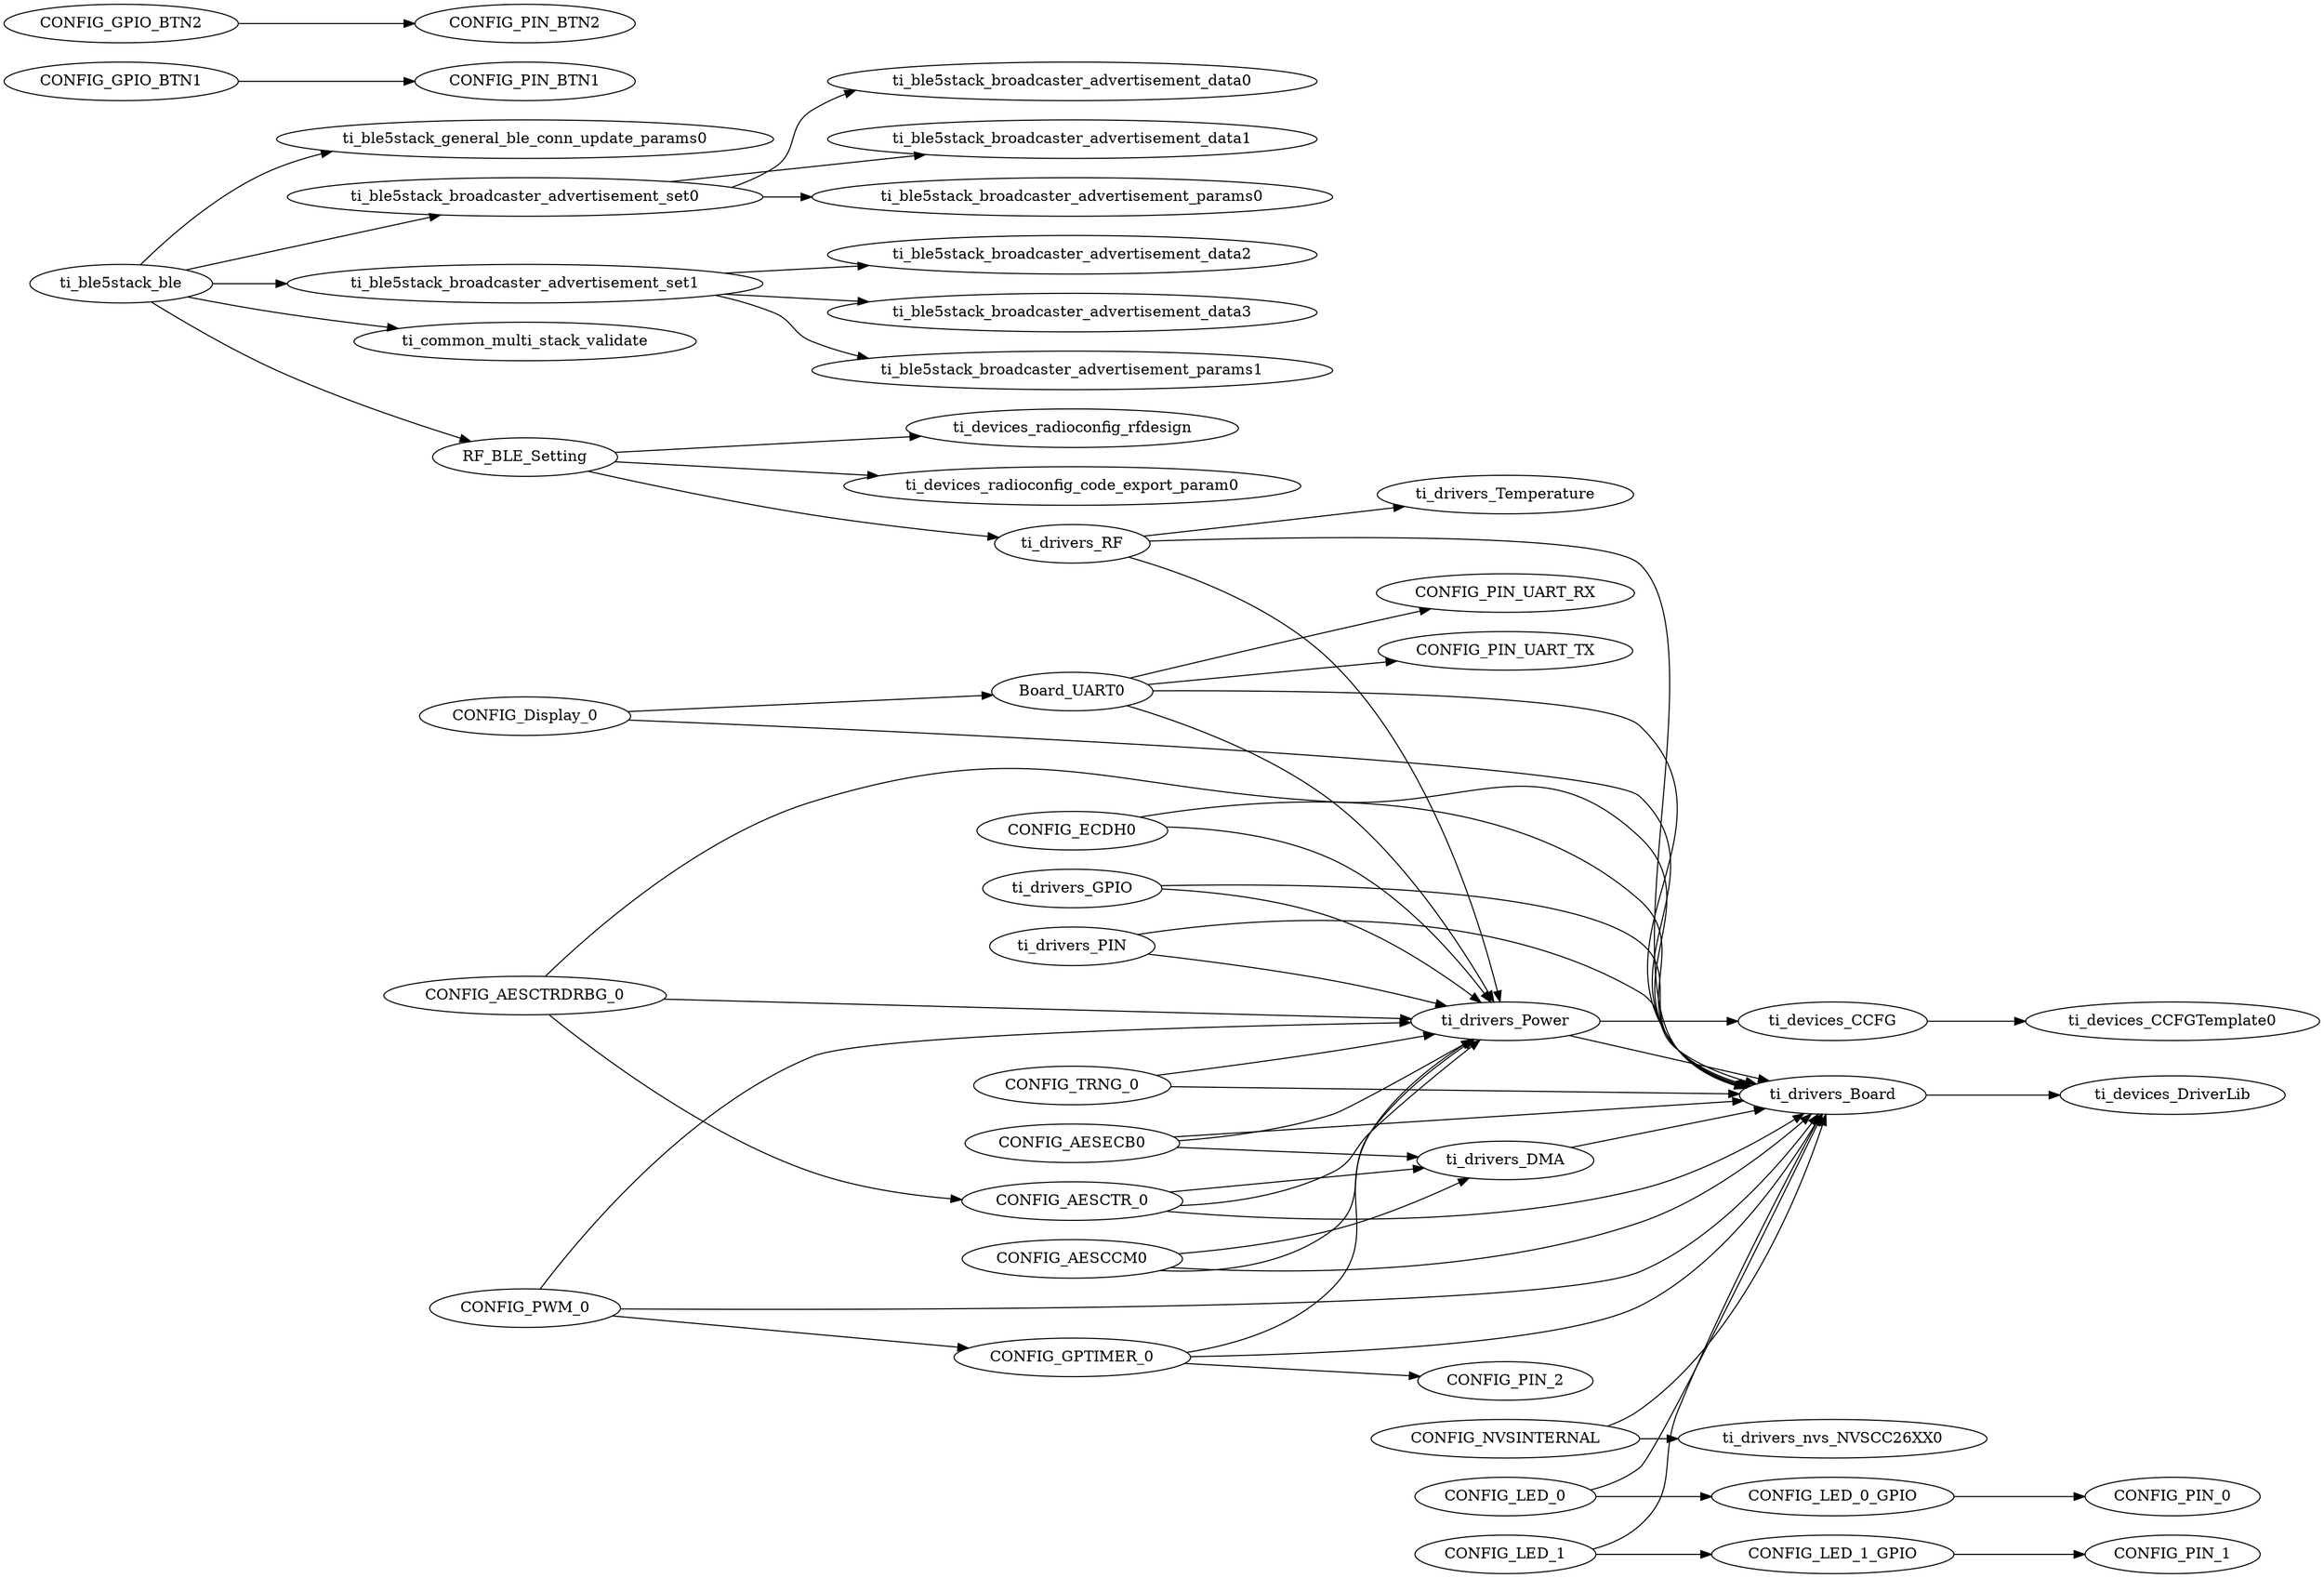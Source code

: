 digraph Model
{
    graph[rankdir=LR]

    // mod.$name=/ti/ble5stack/ble
    ti_ble5stack_ble -> ti_common_multi_stack_validate
    ti_ble5stack_ble -> RF_BLE_Setting
    ti_ble5stack_ble -> ti_ble5stack_general_ble_conn_update_params0
    ti_ble5stack_ble -> ti_ble5stack_broadcaster_advertisement_set0
    ti_ble5stack_ble -> ti_ble5stack_broadcaster_advertisement_set1

    // mod.$name=/ti/ble5stack/broadcaster/advertisement_data

    // mod.$name=/ti/ble5stack/broadcaster/advertisement_params

    // mod.$name=/ti/ble5stack/broadcaster/advertisement_set
    ti_ble5stack_broadcaster_advertisement_set0 -> ti_ble5stack_broadcaster_advertisement_params0
    ti_ble5stack_broadcaster_advertisement_set0 -> ti_ble5stack_broadcaster_advertisement_data0
    ti_ble5stack_broadcaster_advertisement_set0 -> ti_ble5stack_broadcaster_advertisement_data1
    ti_ble5stack_broadcaster_advertisement_set1 -> ti_ble5stack_broadcaster_advertisement_params1
    ti_ble5stack_broadcaster_advertisement_set1 -> ti_ble5stack_broadcaster_advertisement_data2
    ti_ble5stack_broadcaster_advertisement_set1 -> ti_ble5stack_broadcaster_advertisement_data3

    // mod.$name=/ti/ble5stack/general/ble_conn_update_params

    // mod.$name=/ti/common/multi_stack_validate

    // mod.$name=/ti/devices/CCFG
    ti_devices_CCFG -> ti_devices_CCFGTemplate0

    // mod.$name=/ti/devices/CCFGTemplate

    // mod.$name=/ti/devices/DriverLib

    // mod.$name=/ti/devices/radioconfig/code_export_param

    // mod.$name=/ti/devices/radioconfig/rfdesign

    // mod.$name=/ti/devices/radioconfig/settings/ble
    RF_BLE_Setting -> ti_drivers_RF
    RF_BLE_Setting -> ti_devices_radioconfig_rfdesign
    RF_BLE_Setting -> ti_devices_radioconfig_code_export_param0

    // mod.$name=/ti/display/Display
    CONFIG_Display_0 -> ti_drivers_Board
    CONFIG_Display_0 -> Board_UART0

    // mod.$name=/ti/drivers/AESCCM
    CONFIG_AESCCM0 -> ti_drivers_DMA
    CONFIG_AESCCM0 -> ti_drivers_Power
    CONFIG_AESCCM0 -> ti_drivers_Board

    // mod.$name=/ti/drivers/AESCTR
    CONFIG_AESCTR_0 -> ti_drivers_DMA
    CONFIG_AESCTR_0 -> ti_drivers_Power
    CONFIG_AESCTR_0 -> ti_drivers_Board

    // mod.$name=/ti/drivers/AESCTRDRBG
    CONFIG_AESCTRDRBG_0 -> ti_drivers_Power
    CONFIG_AESCTRDRBG_0 -> ti_drivers_Board
    CONFIG_AESCTRDRBG_0 -> CONFIG_AESCTR_0

    // mod.$name=/ti/drivers/AESECB
    CONFIG_AESECB0 -> ti_drivers_DMA
    CONFIG_AESECB0 -> ti_drivers_Power
    CONFIG_AESECB0 -> ti_drivers_Board

    // mod.$name=/ti/drivers/Board
    ti_drivers_Board -> ti_devices_DriverLib

    // mod.$name=/ti/drivers/DMA
    ti_drivers_DMA -> ti_drivers_Board

    // mod.$name=/ti/drivers/ECDH
    CONFIG_ECDH0 -> ti_drivers_Power
    CONFIG_ECDH0 -> ti_drivers_Board

    // mod.$name=/ti/drivers/GPIO
    ti_drivers_GPIO -> ti_drivers_Power
    ti_drivers_GPIO -> ti_drivers_Board
    CONFIG_GPIO_BTN1 -> CONFIG_PIN_BTN1
    CONFIG_GPIO_BTN2 -> CONFIG_PIN_BTN2
    CONFIG_LED_0_GPIO -> CONFIG_PIN_0
    CONFIG_LED_1_GPIO -> CONFIG_PIN_1

    // mod.$name=/ti/drivers/NVS
    CONFIG_NVSINTERNAL -> ti_drivers_Board
    CONFIG_NVSINTERNAL -> ti_drivers_nvs_NVSCC26XX0

    // mod.$name=/ti/drivers/PIN
    ti_drivers_PIN -> ti_drivers_Power
    ti_drivers_PIN -> ti_drivers_Board

    // mod.$name=/ti/drivers/PWM
    CONFIG_PWM_0 -> ti_drivers_Power
    CONFIG_PWM_0 -> ti_drivers_Board
    CONFIG_PWM_0 -> CONFIG_GPTIMER_0

    // mod.$name=/ti/drivers/Power
    ti_drivers_Power -> ti_devices_CCFG
    ti_drivers_Power -> ti_drivers_Board

    // mod.$name=/ti/drivers/RF
    ti_drivers_RF -> ti_drivers_Temperature
    ti_drivers_RF -> ti_drivers_Power
    ti_drivers_RF -> ti_drivers_Board

    // mod.$name=/ti/drivers/RTOS

    // mod.$name=/ti/drivers/TRNG
    CONFIG_TRNG_0 -> ti_drivers_Power
    CONFIG_TRNG_0 -> ti_drivers_Board

    // mod.$name=/ti/drivers/Temperature

    // mod.$name=/ti/drivers/UART
    Board_UART0 -> ti_drivers_Power
    Board_UART0 -> ti_drivers_Board
    Board_UART0 -> CONFIG_PIN_UART_TX
    Board_UART0 -> CONFIG_PIN_UART_RX

    // mod.$name=/ti/drivers/apps/LED
    CONFIG_LED_0 -> ti_drivers_Board
    CONFIG_LED_1 -> ti_drivers_Board
    CONFIG_LED_0 -> CONFIG_LED_0_GPIO
    CONFIG_LED_1 -> CONFIG_LED_1_GPIO

    // mod.$name=/ti/drivers/nvs/NVSCC26XX

    // mod.$name=/ti/drivers/timer/GPTimerCC26XX
    CONFIG_GPTIMER_0 -> ti_drivers_Power
    CONFIG_GPTIMER_0 -> ti_drivers_Board
    CONFIG_GPTIMER_0 -> CONFIG_PIN_2
}
